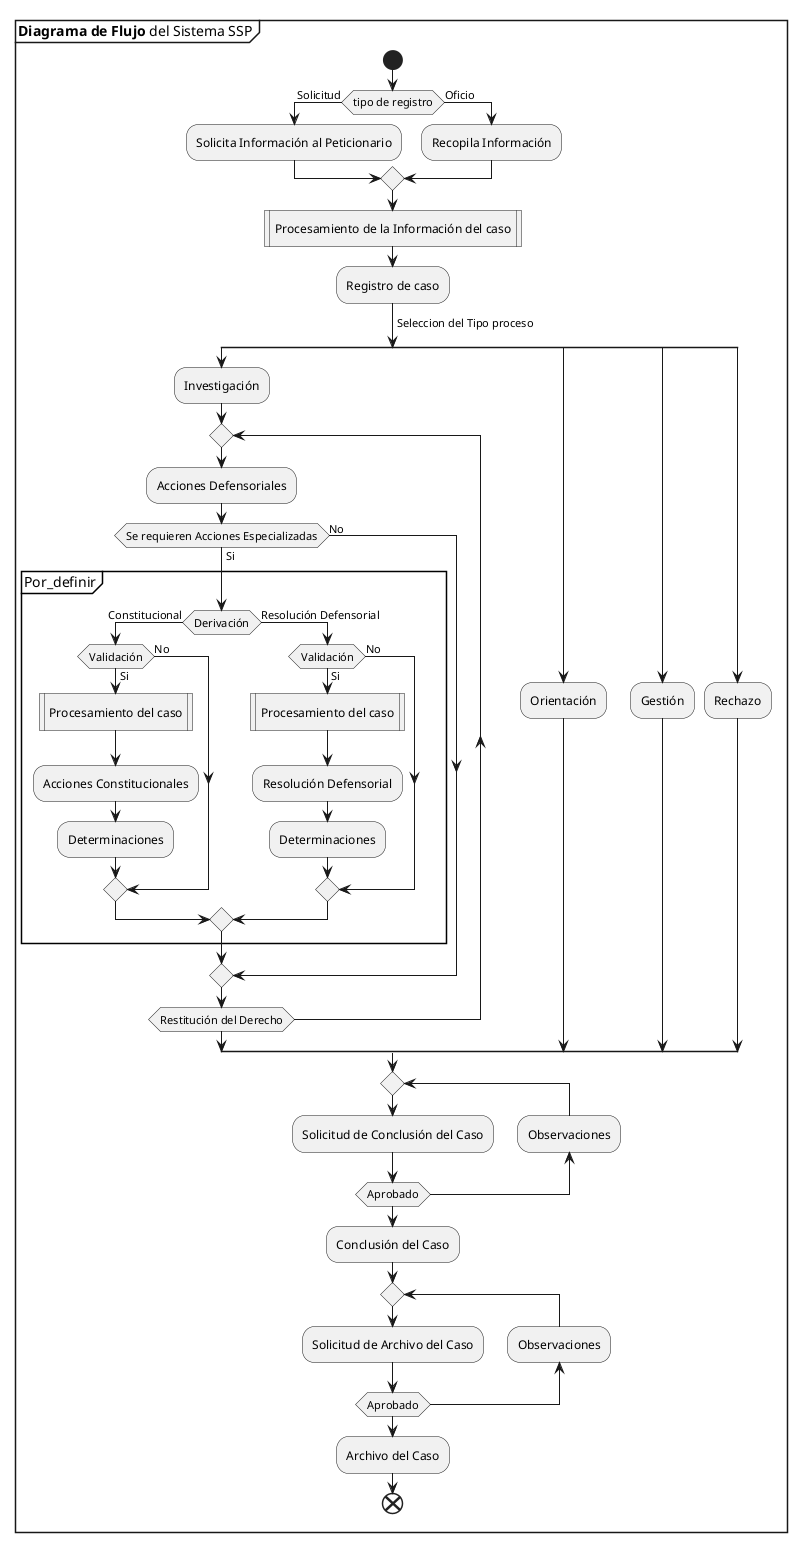 @startuml flujo del sistema

mainframe **Diagrama de Flujo** del Sistema SSP
start
if (tipo de registro) then(Solicitud)
  :Solicita Información al Peticionario;
else (Oficio)
  :Recopila Información;
endif
:Procesamiento de la Información del caso|
:Registro de caso;
-> Seleccion del Tipo proceso;
split
  :Investigación;
  repeat
    :Acciones Defensoriales;
    if (Se requieren Acciones Especializadas) then (Si)
      partition Por_definir {
        if(Derivación) then (Constitucional)
          if(Validación) then (Si)
            :Procesamiento del caso|
            :Acciones Constitucionales;
            :Determinaciones;
          else (No)
          endif
        else (Resolución Defensorial)
          if(Validación) then (Si)
            :Procesamiento del caso|
            :Resolución Defensorial;
            :Determinaciones;
          else (No)
          endif
        endif
      }
    else (No)
    endif
  repeat while (Restitución del Derecho)
split again
  :Orientación;
split again
  :Gestión;
split again
  :Rechazo;
end split
repeat
  :Solicitud de Conclusión del Caso;
  backward:Observaciones;
repeat while (Aprobado)
:Conclusión del Caso;
repeat
  :Solicitud de Archivo del Caso;
  backward:Observaciones;
repeat while (Aprobado)
:Archivo del Caso;
end
@enduml
